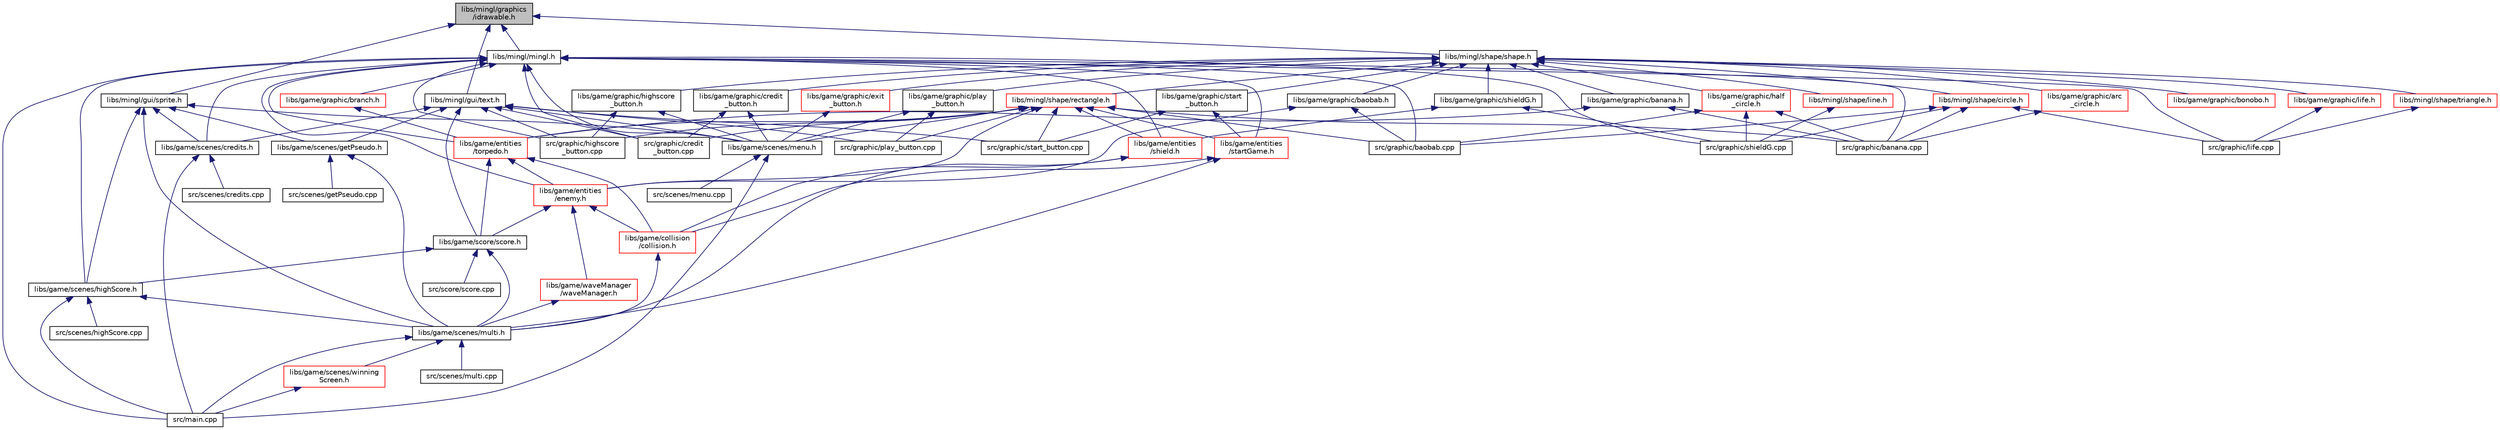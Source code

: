 digraph "libs/mingl/graphics/idrawable.h"
{
 // LATEX_PDF_SIZE
  edge [fontname="Helvetica",fontsize="10",labelfontname="Helvetica",labelfontsize="10"];
  node [fontname="Helvetica",fontsize="10",shape=record];
  Node1 [label="libs/mingl/graphics\l/idrawable.h",height=0.2,width=0.4,color="black", fillcolor="grey75", style="filled", fontcolor="black",tooltip="Interface pour un objet affichable."];
  Node1 -> Node2 [dir="back",color="midnightblue",fontsize="10",style="solid"];
  Node2 [label="libs/mingl/gui/sprite.h",height=0.2,width=0.4,color="black", fillcolor="white", style="filled",URL="$sprite_8h.html",tooltip="Image pouvant être chargé depuis un fichier."];
  Node2 -> Node3 [dir="back",color="midnightblue",fontsize="10",style="solid"];
  Node3 [label="libs/game/scenes/credits.h",height=0.2,width=0.4,color="black", fillcolor="white", style="filled",URL="$credits_8h.html",tooltip="Scene des credits."];
  Node3 -> Node4 [dir="back",color="midnightblue",fontsize="10",style="solid"];
  Node4 [label="src/main.cpp",height=0.2,width=0.4,color="black", fillcolor="white", style="filled",URL="$main_8cpp.html",tooltip=" "];
  Node3 -> Node5 [dir="back",color="midnightblue",fontsize="10",style="solid"];
  Node5 [label="src/scenes/credits.cpp",height=0.2,width=0.4,color="black", fillcolor="white", style="filled",URL="$credits_8cpp.html",tooltip=" "];
  Node2 -> Node6 [dir="back",color="midnightblue",fontsize="10",style="solid"];
  Node6 [label="libs/game/scenes/getPseudo.h",height=0.2,width=0.4,color="black", fillcolor="white", style="filled",URL="$get_pseudo_8h.html",tooltip="Scene du choix des pseudos."];
  Node6 -> Node7 [dir="back",color="midnightblue",fontsize="10",style="solid"];
  Node7 [label="libs/game/scenes/multi.h",height=0.2,width=0.4,color="black", fillcolor="white", style="filled",URL="$multi_8h.html",tooltip="Gestion du mode de jeu multi."];
  Node7 -> Node8 [dir="back",color="midnightblue",fontsize="10",style="solid"];
  Node8 [label="libs/game/scenes/winning\lScreen.h",height=0.2,width=0.4,color="red", fillcolor="white", style="filled",URL="$winning_screen_8h.html",tooltip="Scene de victoire/defaite."];
  Node8 -> Node4 [dir="back",color="midnightblue",fontsize="10",style="solid"];
  Node7 -> Node4 [dir="back",color="midnightblue",fontsize="10",style="solid"];
  Node7 -> Node10 [dir="back",color="midnightblue",fontsize="10",style="solid"];
  Node10 [label="src/scenes/multi.cpp",height=0.2,width=0.4,color="black", fillcolor="white", style="filled",URL="$multi_8cpp.html",tooltip=" "];
  Node6 -> Node11 [dir="back",color="midnightblue",fontsize="10",style="solid"];
  Node11 [label="src/scenes/getPseudo.cpp",height=0.2,width=0.4,color="black", fillcolor="white", style="filled",URL="$get_pseudo_8cpp.html",tooltip=" "];
  Node2 -> Node12 [dir="back",color="midnightblue",fontsize="10",style="solid"];
  Node12 [label="libs/game/scenes/highScore.h",height=0.2,width=0.4,color="black", fillcolor="white", style="filled",URL="$high_score_8h.html",tooltip="Scène du high score."];
  Node12 -> Node7 [dir="back",color="midnightblue",fontsize="10",style="solid"];
  Node12 -> Node4 [dir="back",color="midnightblue",fontsize="10",style="solid"];
  Node12 -> Node13 [dir="back",color="midnightblue",fontsize="10",style="solid"];
  Node13 [label="src/scenes/highScore.cpp",height=0.2,width=0.4,color="black", fillcolor="white", style="filled",URL="$high_score_8cpp.html",tooltip=" "];
  Node2 -> Node14 [dir="back",color="midnightblue",fontsize="10",style="solid"];
  Node14 [label="libs/game/scenes/menu.h",height=0.2,width=0.4,color="black", fillcolor="white", style="filled",URL="$menu_8h.html",tooltip="Scène du menu."];
  Node14 -> Node4 [dir="back",color="midnightblue",fontsize="10",style="solid"];
  Node14 -> Node15 [dir="back",color="midnightblue",fontsize="10",style="solid"];
  Node15 [label="src/scenes/menu.cpp",height=0.2,width=0.4,color="black", fillcolor="white", style="filled",URL="$menu_8cpp.html",tooltip=" "];
  Node2 -> Node7 [dir="back",color="midnightblue",fontsize="10",style="solid"];
  Node1 -> Node16 [dir="back",color="midnightblue",fontsize="10",style="solid"];
  Node16 [label="libs/mingl/gui/text.h",height=0.2,width=0.4,color="black", fillcolor="white", style="filled",URL="$text_8h.html",tooltip="Du texte."];
  Node16 -> Node3 [dir="back",color="midnightblue",fontsize="10",style="solid"];
  Node16 -> Node6 [dir="back",color="midnightblue",fontsize="10",style="solid"];
  Node16 -> Node14 [dir="back",color="midnightblue",fontsize="10",style="solid"];
  Node16 -> Node17 [dir="back",color="midnightblue",fontsize="10",style="solid"];
  Node17 [label="libs/game/score/score.h",height=0.2,width=0.4,color="black", fillcolor="white", style="filled",URL="$score_8h.html",tooltip="gestion du score des joueurs"];
  Node17 -> Node12 [dir="back",color="midnightblue",fontsize="10",style="solid"];
  Node17 -> Node7 [dir="back",color="midnightblue",fontsize="10",style="solid"];
  Node17 -> Node18 [dir="back",color="midnightblue",fontsize="10",style="solid"];
  Node18 [label="src/score/score.cpp",height=0.2,width=0.4,color="black", fillcolor="white", style="filled",URL="$score_8cpp.html",tooltip=" "];
  Node16 -> Node19 [dir="back",color="midnightblue",fontsize="10",style="solid"];
  Node19 [label="src/graphic/credit\l_button.cpp",height=0.2,width=0.4,color="black", fillcolor="white", style="filled",URL="$credit__button_8cpp.html",tooltip="Représente un bouton de crédit."];
  Node16 -> Node20 [dir="back",color="midnightblue",fontsize="10",style="solid"];
  Node20 [label="src/graphic/highscore\l_button.cpp",height=0.2,width=0.4,color="black", fillcolor="white", style="filled",URL="$highscore__button_8cpp.html",tooltip="Représente un bouton de high score."];
  Node16 -> Node21 [dir="back",color="midnightblue",fontsize="10",style="solid"];
  Node21 [label="src/graphic/play_button.cpp",height=0.2,width=0.4,color="black", fillcolor="white", style="filled",URL="$play__button_8cpp.html",tooltip="Représente un bouton de jeu."];
  Node16 -> Node22 [dir="back",color="midnightblue",fontsize="10",style="solid"];
  Node22 [label="src/graphic/start_button.cpp",height=0.2,width=0.4,color="black", fillcolor="white", style="filled",URL="$start__button_8cpp.html",tooltip="Représente un bouton de début de jeu."];
  Node1 -> Node23 [dir="back",color="midnightblue",fontsize="10",style="solid"];
  Node23 [label="libs/mingl/mingl.h",height=0.2,width=0.4,color="black", fillcolor="white", style="filled",URL="$mingl_8h.html",tooltip="La bête."];
  Node23 -> Node24 [dir="back",color="midnightblue",fontsize="10",style="solid"];
  Node24 [label="libs/game/entities\l/enemy.h",height=0.2,width=0.4,color="red", fillcolor="white", style="filled",URL="$enemy_8h.html",tooltip="Permet de gérer les enemies."];
  Node24 -> Node25 [dir="back",color="midnightblue",fontsize="10",style="solid"];
  Node25 [label="libs/game/collision\l/collision.h",height=0.2,width=0.4,color="red", fillcolor="white", style="filled",URL="$collision_8h.html",tooltip="Permet de gérer les collisions."];
  Node25 -> Node7 [dir="back",color="midnightblue",fontsize="10",style="solid"];
  Node24 -> Node17 [dir="back",color="midnightblue",fontsize="10",style="solid"];
  Node24 -> Node27 [dir="back",color="midnightblue",fontsize="10",style="solid"];
  Node27 [label="libs/game/waveManager\l/waveManager.h",height=0.2,width=0.4,color="red", fillcolor="white", style="filled",URL="$wave_manager_8h.html",tooltip="Gestion des vagues."];
  Node27 -> Node7 [dir="back",color="midnightblue",fontsize="10",style="solid"];
  Node23 -> Node30 [dir="back",color="midnightblue",fontsize="10",style="solid"];
  Node30 [label="libs/game/entities\l/shield.h",height=0.2,width=0.4,color="red", fillcolor="white", style="filled",URL="$shield_8h.html",tooltip="Permet de gérer les boucliers."];
  Node30 -> Node25 [dir="back",color="midnightblue",fontsize="10",style="solid"];
  Node30 -> Node7 [dir="back",color="midnightblue",fontsize="10",style="solid"];
  Node23 -> Node32 [dir="back",color="midnightblue",fontsize="10",style="solid"];
  Node32 [label="libs/game/entities\l/startGame.h",height=0.2,width=0.4,color="red", fillcolor="white", style="filled",URL="$start_game_8h.html",tooltip="Permet de gérer le départ d'une partie."];
  Node32 -> Node25 [dir="back",color="midnightblue",fontsize="10",style="solid"];
  Node32 -> Node7 [dir="back",color="midnightblue",fontsize="10",style="solid"];
  Node23 -> Node34 [dir="back",color="midnightblue",fontsize="10",style="solid"];
  Node34 [label="libs/game/entities\l/torpedo.h",height=0.2,width=0.4,color="red", fillcolor="white", style="filled",URL="$torpedo_8h.html",tooltip=" "];
  Node34 -> Node25 [dir="back",color="midnightblue",fontsize="10",style="solid"];
  Node34 -> Node24 [dir="back",color="midnightblue",fontsize="10",style="solid"];
  Node34 -> Node17 [dir="back",color="midnightblue",fontsize="10",style="solid"];
  Node23 -> Node38 [dir="back",color="midnightblue",fontsize="10",style="solid"];
  Node38 [label="libs/game/graphic/branch.h",height=0.2,width=0.4,color="red", fillcolor="white", style="filled",URL="$branch_8h.html",tooltip="Représente une branche."];
  Node38 -> Node34 [dir="back",color="midnightblue",fontsize="10",style="solid"];
  Node23 -> Node3 [dir="back",color="midnightblue",fontsize="10",style="solid"];
  Node23 -> Node12 [dir="back",color="midnightblue",fontsize="10",style="solid"];
  Node23 -> Node14 [dir="back",color="midnightblue",fontsize="10",style="solid"];
  Node23 -> Node40 [dir="back",color="midnightblue",fontsize="10",style="solid"];
  Node40 [label="src/graphic/banana.cpp",height=0.2,width=0.4,color="black", fillcolor="white", style="filled",URL="$banana_8cpp.html",tooltip="Représente une banane."];
  Node23 -> Node41 [dir="back",color="midnightblue",fontsize="10",style="solid"];
  Node41 [label="src/graphic/baobab.cpp",height=0.2,width=0.4,color="black", fillcolor="white", style="filled",URL="$baobab_8cpp.html",tooltip="Représente un baobab."];
  Node23 -> Node19 [dir="back",color="midnightblue",fontsize="10",style="solid"];
  Node23 -> Node20 [dir="back",color="midnightblue",fontsize="10",style="solid"];
  Node23 -> Node42 [dir="back",color="midnightblue",fontsize="10",style="solid"];
  Node42 [label="src/graphic/life.cpp",height=0.2,width=0.4,color="black", fillcolor="white", style="filled",URL="$life_8cpp.html",tooltip="Représente une vie d'un joueur."];
  Node23 -> Node43 [dir="back",color="midnightblue",fontsize="10",style="solid"];
  Node43 [label="src/graphic/shieldG.cpp",height=0.2,width=0.4,color="black", fillcolor="white", style="filled",URL="$shield_g_8cpp.html",tooltip="Représente un bouclier en forme de feuille."];
  Node23 -> Node4 [dir="back",color="midnightblue",fontsize="10",style="solid"];
  Node1 -> Node44 [dir="back",color="midnightblue",fontsize="10",style="solid"];
  Node44 [label="libs/mingl/shape/shape.h",height=0.2,width=0.4,color="black", fillcolor="white", style="filled",URL="$shape_8h.html",tooltip="Représente une forme."];
  Node44 -> Node45 [dir="back",color="midnightblue",fontsize="10",style="solid"];
  Node45 [label="libs/game/graphic/arc\l_circle.h",height=0.2,width=0.4,color="red", fillcolor="white", style="filled",URL="$arc__circle_8h.html",tooltip="Représente un arc de cercle."];
  Node45 -> Node40 [dir="back",color="midnightblue",fontsize="10",style="solid"];
  Node44 -> Node49 [dir="back",color="midnightblue",fontsize="10",style="solid"];
  Node49 [label="libs/game/graphic/banana.h",height=0.2,width=0.4,color="black", fillcolor="white", style="filled",URL="$banana_8h.html",tooltip="Représente une banane."];
  Node49 -> Node34 [dir="back",color="midnightblue",fontsize="10",style="solid"];
  Node49 -> Node40 [dir="back",color="midnightblue",fontsize="10",style="solid"];
  Node44 -> Node50 [dir="back",color="midnightblue",fontsize="10",style="solid"];
  Node50 [label="libs/game/graphic/baobab.h",height=0.2,width=0.4,color="black", fillcolor="white", style="filled",URL="$baobab_8h.html",tooltip="Représente un baobab."];
  Node50 -> Node24 [dir="back",color="midnightblue",fontsize="10",style="solid"];
  Node50 -> Node41 [dir="back",color="midnightblue",fontsize="10",style="solid"];
  Node44 -> Node51 [dir="back",color="midnightblue",fontsize="10",style="solid"];
  Node51 [label="libs/game/graphic/bonobo.h",height=0.2,width=0.4,color="red", fillcolor="white", style="filled",URL="$bonobo_8h.html",tooltip="Représente un bonobo."];
  Node44 -> Node52 [dir="back",color="midnightblue",fontsize="10",style="solid"];
  Node52 [label="libs/game/graphic/credit\l_button.h",height=0.2,width=0.4,color="black", fillcolor="white", style="filled",URL="$credit__button_8h.html",tooltip="Représente le bouton de crédit."];
  Node52 -> Node14 [dir="back",color="midnightblue",fontsize="10",style="solid"];
  Node52 -> Node19 [dir="back",color="midnightblue",fontsize="10",style="solid"];
  Node44 -> Node53 [dir="back",color="midnightblue",fontsize="10",style="solid"];
  Node53 [label="libs/game/graphic/exit\l_button.h",height=0.2,width=0.4,color="red", fillcolor="white", style="filled",URL="$exit__button_8h.html",tooltip="Représente un bouton de sortie."];
  Node53 -> Node14 [dir="back",color="midnightblue",fontsize="10",style="solid"];
  Node44 -> Node54 [dir="back",color="midnightblue",fontsize="10",style="solid"];
  Node54 [label="libs/game/graphic/half\l_circle.h",height=0.2,width=0.4,color="red", fillcolor="white", style="filled",URL="$half__circle_8h.html",tooltip="Représente un demi-cercle."];
  Node54 -> Node40 [dir="back",color="midnightblue",fontsize="10",style="solid"];
  Node54 -> Node41 [dir="back",color="midnightblue",fontsize="10",style="solid"];
  Node54 -> Node43 [dir="back",color="midnightblue",fontsize="10",style="solid"];
  Node44 -> Node56 [dir="back",color="midnightblue",fontsize="10",style="solid"];
  Node56 [label="libs/game/graphic/highscore\l_button.h",height=0.2,width=0.4,color="black", fillcolor="white", style="filled",URL="$highscore__button_8h.html",tooltip="Représente le bouton de highscore."];
  Node56 -> Node14 [dir="back",color="midnightblue",fontsize="10",style="solid"];
  Node56 -> Node20 [dir="back",color="midnightblue",fontsize="10",style="solid"];
  Node44 -> Node57 [dir="back",color="midnightblue",fontsize="10",style="solid"];
  Node57 [label="libs/game/graphic/life.h",height=0.2,width=0.4,color="red", fillcolor="white", style="filled",URL="$life_8h.html",tooltip="Représente une coeur."];
  Node57 -> Node42 [dir="back",color="midnightblue",fontsize="10",style="solid"];
  Node44 -> Node58 [dir="back",color="midnightblue",fontsize="10",style="solid"];
  Node58 [label="libs/game/graphic/play\l_button.h",height=0.2,width=0.4,color="black", fillcolor="white", style="filled",URL="$play__button_8h.html",tooltip="Représente un bouton de jeu."];
  Node58 -> Node14 [dir="back",color="midnightblue",fontsize="10",style="solid"];
  Node58 -> Node21 [dir="back",color="midnightblue",fontsize="10",style="solid"];
  Node44 -> Node59 [dir="back",color="midnightblue",fontsize="10",style="solid"];
  Node59 [label="libs/game/graphic/shieldG.h",height=0.2,width=0.4,color="black", fillcolor="white", style="filled",URL="$shield_g_8h.html",tooltip="Représente un bouclier en forme de feuille."];
  Node59 -> Node30 [dir="back",color="midnightblue",fontsize="10",style="solid"];
  Node59 -> Node43 [dir="back",color="midnightblue",fontsize="10",style="solid"];
  Node44 -> Node60 [dir="back",color="midnightblue",fontsize="10",style="solid"];
  Node60 [label="libs/game/graphic/start\l_button.h",height=0.2,width=0.4,color="black", fillcolor="white", style="filled",URL="$start__button_8h.html",tooltip="Représente un bouton de début de jeu."];
  Node60 -> Node32 [dir="back",color="midnightblue",fontsize="10",style="solid"];
  Node60 -> Node22 [dir="back",color="midnightblue",fontsize="10",style="solid"];
  Node44 -> Node61 [dir="back",color="midnightblue",fontsize="10",style="solid"];
  Node61 [label="libs/mingl/shape/circle.h",height=0.2,width=0.4,color="red", fillcolor="white", style="filled",URL="$circle_8h.html",tooltip="Représente un cercle."];
  Node61 -> Node40 [dir="back",color="midnightblue",fontsize="10",style="solid"];
  Node61 -> Node41 [dir="back",color="midnightblue",fontsize="10",style="solid"];
  Node61 -> Node42 [dir="back",color="midnightblue",fontsize="10",style="solid"];
  Node61 -> Node43 [dir="back",color="midnightblue",fontsize="10",style="solid"];
  Node44 -> Node62 [dir="back",color="midnightblue",fontsize="10",style="solid"];
  Node62 [label="libs/mingl/shape/line.h",height=0.2,width=0.4,color="red", fillcolor="white", style="filled",URL="$line_8h.html",tooltip="Représente une ligne."];
  Node62 -> Node43 [dir="back",color="midnightblue",fontsize="10",style="solid"];
  Node44 -> Node63 [dir="back",color="midnightblue",fontsize="10",style="solid"];
  Node63 [label="libs/mingl/shape/rectangle.h",height=0.2,width=0.4,color="red", fillcolor="white", style="filled",URL="$rectangle_8h.html",tooltip="Représente un rectangle."];
  Node63 -> Node24 [dir="back",color="midnightblue",fontsize="10",style="solid"];
  Node63 -> Node30 [dir="back",color="midnightblue",fontsize="10",style="solid"];
  Node63 -> Node32 [dir="back",color="midnightblue",fontsize="10",style="solid"];
  Node63 -> Node34 [dir="back",color="midnightblue",fontsize="10",style="solid"];
  Node63 -> Node14 [dir="back",color="midnightblue",fontsize="10",style="solid"];
  Node63 -> Node40 [dir="back",color="midnightblue",fontsize="10",style="solid"];
  Node63 -> Node41 [dir="back",color="midnightblue",fontsize="10",style="solid"];
  Node63 -> Node19 [dir="back",color="midnightblue",fontsize="10",style="solid"];
  Node63 -> Node20 [dir="back",color="midnightblue",fontsize="10",style="solid"];
  Node63 -> Node21 [dir="back",color="midnightblue",fontsize="10",style="solid"];
  Node63 -> Node22 [dir="back",color="midnightblue",fontsize="10",style="solid"];
  Node44 -> Node64 [dir="back",color="midnightblue",fontsize="10",style="solid"];
  Node64 [label="libs/mingl/shape/triangle.h",height=0.2,width=0.4,color="red", fillcolor="white", style="filled",URL="$triangle_8h.html",tooltip="Représente un triangle."];
  Node64 -> Node42 [dir="back",color="midnightblue",fontsize="10",style="solid"];
}
